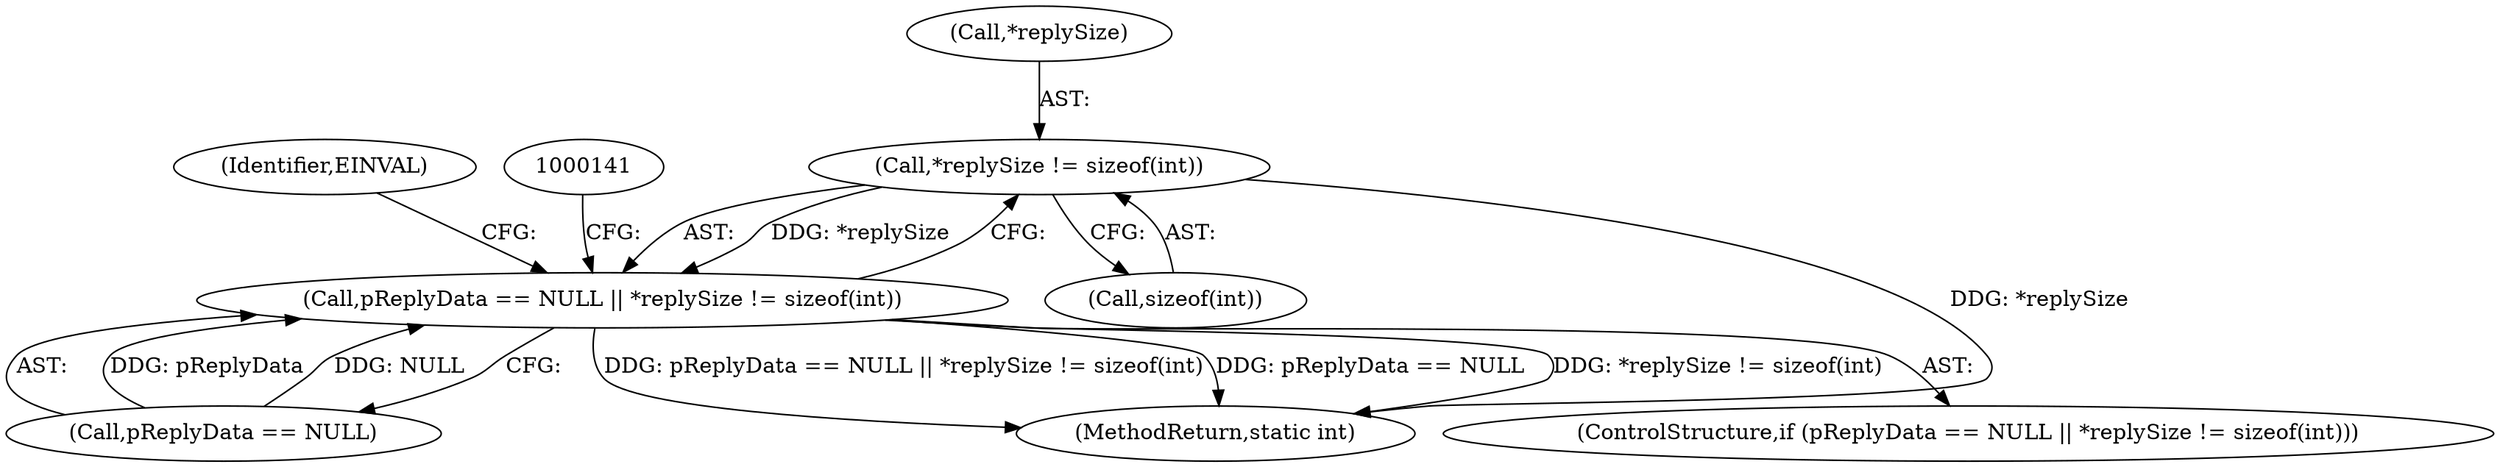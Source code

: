 digraph "0_Android_073a80800f341325932c66818ce4302b312909a4_0@API" {
"1000130" [label="(Call,*replySize != sizeof(int))"];
"1000126" [label="(Call,pReplyData == NULL || *replySize != sizeof(int))"];
"1000133" [label="(Call,sizeof(int))"];
"1000474" [label="(MethodReturn,static int)"];
"1000126" [label="(Call,pReplyData == NULL || *replySize != sizeof(int))"];
"1000131" [label="(Call,*replySize)"];
"1000137" [label="(Identifier,EINVAL)"];
"1000127" [label="(Call,pReplyData == NULL)"];
"1000125" [label="(ControlStructure,if (pReplyData == NULL || *replySize != sizeof(int)))"];
"1000130" [label="(Call,*replySize != sizeof(int))"];
"1000130" -> "1000126"  [label="AST: "];
"1000130" -> "1000133"  [label="CFG: "];
"1000131" -> "1000130"  [label="AST: "];
"1000133" -> "1000130"  [label="AST: "];
"1000126" -> "1000130"  [label="CFG: "];
"1000130" -> "1000474"  [label="DDG: *replySize"];
"1000130" -> "1000126"  [label="DDG: *replySize"];
"1000126" -> "1000125"  [label="AST: "];
"1000126" -> "1000127"  [label="CFG: "];
"1000127" -> "1000126"  [label="AST: "];
"1000137" -> "1000126"  [label="CFG: "];
"1000141" -> "1000126"  [label="CFG: "];
"1000126" -> "1000474"  [label="DDG: *replySize != sizeof(int)"];
"1000126" -> "1000474"  [label="DDG: pReplyData == NULL || *replySize != sizeof(int)"];
"1000126" -> "1000474"  [label="DDG: pReplyData == NULL"];
"1000127" -> "1000126"  [label="DDG: pReplyData"];
"1000127" -> "1000126"  [label="DDG: NULL"];
}
